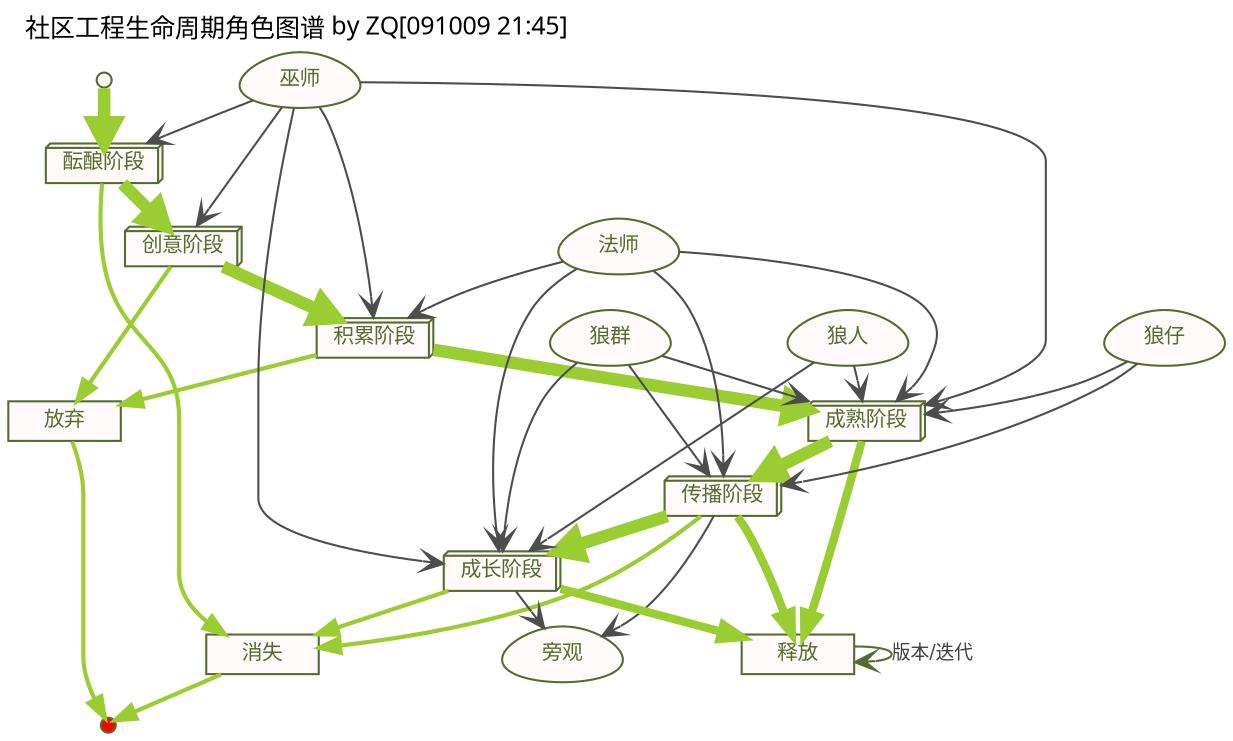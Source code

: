 digraph G {
/*图片生成命令:: need:: apt-get install graphviz-cairo
$ dot -Tpng:cairo eb-flowact_v9.09.3.dot -o eb-flowact.png
        size="20,15",
*/
    graph [label="社区工程生命周期角色图谱 by ZQ[091009 21:45]",
        labeljust="l",labelloc="t",
        fontsize=12.0,
        fontname="VeraSansYuanTi-Regular.ttf",        
        center=1,
        ranksep=0.2,
        ratio=compress,
        rankdir=TB,
        ];

    node[fontsize=10.0,
        style=filled,fillcolor=snow,
        color=darkolivegreen,fontcolor=darkolivegreen,
        height=0.1,
        shape=plaintext,
        ];
    /*dir=both,color=yellowgreen,*/
    edge [fontsize=9.0,
        fontcolor=gray25,
        color=gray30,
		arrowhead=vee,
		arrowtail=none,
        ];

    /*图元声明
    */
    start       [label="开始",shape=point];
    end         [label="关闭",shape=point,fillcolor=red];
    brew        [label="酝酿阶段",shape=box3d];
    design      [label="创意阶段",shape=box3d];
    stuff       [label="积累阶段",shape=box3d];
    useful      [label="成熟阶段",shape=box3d];
    spread      [label="传播阶段",shape=box3d];
    growing     [label="成长阶段",shape=box3d];
    
    published   [label="释放",shape=box];
    losted      [label="消失",shape=box];
    canceled    [label="放弃",shape=box];

    Shaman      [label="巫师",shape=egg];
    Master      [label="法师",shape=egg];
    WolfPack    [label="狼群",shape=egg];
    WolfMan     [label="狼人",shape=egg];
    WolfSon    [label="狼仔",shape=egg];
    Visitor     [label="旁观",shape=egg];


    /*流程关系
    */
    Shaman->brew    [label="",];
        Shaman->design    [label="",];
        Shaman->stuff    [label="",];
        Shaman->useful    [label="",];
        Shaman->growing    [label="",];
    Master->stuff    [label="",];
        Master->useful    [label="",];
        Master->spread    [label="",];
        Master->growing    [label="",];
    WolfPack->useful    [label="",];
        WolfPack->spread    [label="",];
        WolfPack->growing    [label="",];
    WolfMan->useful    [label="",];
        WolfMan->growing    [label="",];
    WolfSon->useful    [label="",];
        WolfSon->spread    [label="",];
    spread->Visitor [label="",];
        growing->Visitor    [label="",];
    
    start->brew->design->stuff->useful->spread->growing  [color=yellowgreen,arrowhead=normal,style="setlinewidth(6)"];
    useful->published [color=yellowgreen,arrowhead=normal,style="setlinewidth(4)"];
    spread->published [color=yellowgreen,arrowhead=normal,style="setlinewidth(4)"];
    growing->published [color=yellowgreen,arrowhead=normal,style="setlinewidth(4)"];
    published->published [label="版本/迭代",color=darkolivegreen,];
    
        brew->losted->end   [color=yellowgreen,arrowhead=normal,style="setlinewidth(2)"];
        design->canceled    [color=yellowgreen,arrowhead=normal,style="setlinewidth(2)"];
        stuff->canceled     [color=yellowgreen,arrowhead=normal,style="setlinewidth(2)"];

        spread->losted    [color=yellowgreen,arrowhead=normal,style="setlinewidth(2)"];
        growing->losted    [color=yellowgreen,arrowhead=normal,style="setlinewidth(2)"];
            canceled->end       [color=yellowgreen,arrowhead=normal,style="setlinewidth(2)"];
}

